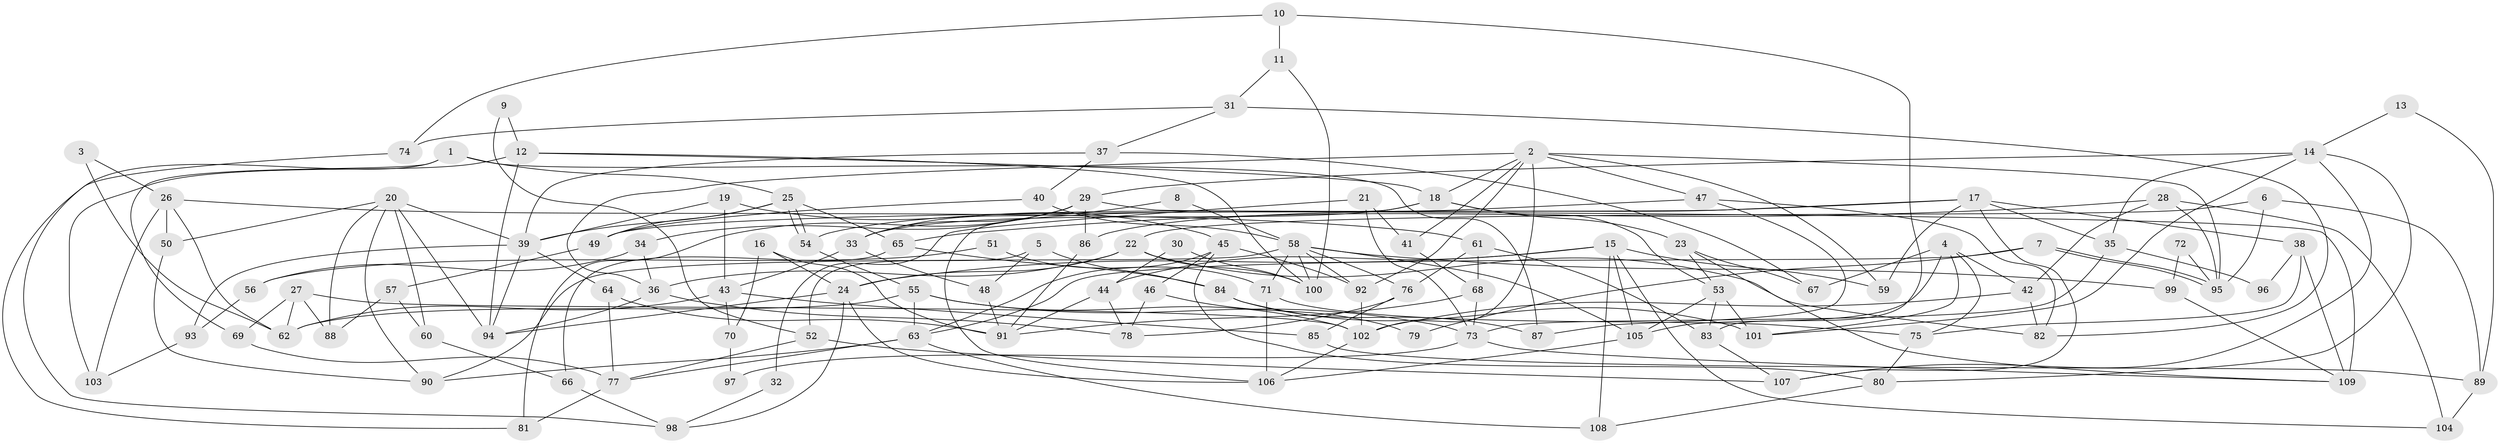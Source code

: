 // coarse degree distribution, {7: 0.04477611940298507, 17: 0.014925373134328358, 6: 0.11940298507462686, 2: 0.08955223880597014, 3: 0.2537313432835821, 5: 0.1791044776119403, 13: 0.014925373134328358, 11: 0.029850746268656716, 8: 0.029850746268656716, 4: 0.22388059701492538}
// Generated by graph-tools (version 1.1) at 2025/50/03/04/25 22:50:50]
// undirected, 109 vertices, 218 edges
graph export_dot {
  node [color=gray90,style=filled];
  1;
  2;
  3;
  4;
  5;
  6;
  7;
  8;
  9;
  10;
  11;
  12;
  13;
  14;
  15;
  16;
  17;
  18;
  19;
  20;
  21;
  22;
  23;
  24;
  25;
  26;
  27;
  28;
  29;
  30;
  31;
  32;
  33;
  34;
  35;
  36;
  37;
  38;
  39;
  40;
  41;
  42;
  43;
  44;
  45;
  46;
  47;
  48;
  49;
  50;
  51;
  52;
  53;
  54;
  55;
  56;
  57;
  58;
  59;
  60;
  61;
  62;
  63;
  64;
  65;
  66;
  67;
  68;
  69;
  70;
  71;
  72;
  73;
  74;
  75;
  76;
  77;
  78;
  79;
  80;
  81;
  82;
  83;
  84;
  85;
  86;
  87;
  88;
  89;
  90;
  91;
  92;
  93;
  94;
  95;
  96;
  97;
  98;
  99;
  100;
  101;
  102;
  103;
  104;
  105;
  106;
  107;
  108;
  109;
  1 -- 25;
  1 -- 87;
  1 -- 69;
  1 -- 81;
  2 -- 102;
  2 -- 18;
  2 -- 36;
  2 -- 41;
  2 -- 47;
  2 -- 59;
  2 -- 92;
  2 -- 95;
  3 -- 26;
  3 -- 62;
  4 -- 101;
  4 -- 105;
  4 -- 42;
  4 -- 67;
  4 -- 75;
  5 -- 52;
  5 -- 48;
  5 -- 84;
  6 -- 95;
  6 -- 22;
  6 -- 89;
  7 -- 63;
  7 -- 95;
  7 -- 95;
  7 -- 79;
  8 -- 33;
  8 -- 58;
  9 -- 12;
  9 -- 52;
  10 -- 83;
  10 -- 74;
  10 -- 11;
  11 -- 100;
  11 -- 31;
  12 -- 100;
  12 -- 94;
  12 -- 18;
  12 -- 103;
  13 -- 89;
  13 -- 14;
  14 -- 107;
  14 -- 29;
  14 -- 35;
  14 -- 80;
  14 -- 101;
  15 -- 104;
  15 -- 105;
  15 -- 24;
  15 -- 44;
  15 -- 59;
  15 -- 108;
  16 -- 91;
  16 -- 24;
  16 -- 70;
  17 -- 35;
  17 -- 59;
  17 -- 38;
  17 -- 49;
  17 -- 86;
  17 -- 107;
  18 -- 106;
  18 -- 23;
  18 -- 33;
  18 -- 53;
  19 -- 45;
  19 -- 39;
  19 -- 43;
  20 -- 94;
  20 -- 90;
  20 -- 39;
  20 -- 50;
  20 -- 60;
  20 -- 88;
  21 -- 73;
  21 -- 41;
  21 -- 32;
  22 -- 82;
  22 -- 24;
  22 -- 36;
  22 -- 100;
  23 -- 53;
  23 -- 67;
  23 -- 109;
  24 -- 94;
  24 -- 98;
  24 -- 106;
  25 -- 39;
  25 -- 54;
  25 -- 54;
  25 -- 49;
  25 -- 65;
  26 -- 62;
  26 -- 50;
  26 -- 61;
  26 -- 103;
  27 -- 69;
  27 -- 62;
  27 -- 88;
  27 -- 102;
  28 -- 42;
  28 -- 95;
  28 -- 65;
  28 -- 104;
  29 -- 109;
  29 -- 86;
  29 -- 33;
  29 -- 34;
  29 -- 81;
  30 -- 100;
  30 -- 44;
  31 -- 37;
  31 -- 74;
  31 -- 82;
  32 -- 98;
  33 -- 43;
  33 -- 48;
  34 -- 36;
  34 -- 56;
  35 -- 73;
  35 -- 96;
  36 -- 78;
  36 -- 94;
  37 -- 40;
  37 -- 67;
  37 -- 39;
  38 -- 75;
  38 -- 96;
  38 -- 109;
  39 -- 64;
  39 -- 93;
  39 -- 94;
  40 -- 49;
  40 -- 58;
  41 -- 68;
  42 -- 102;
  42 -- 82;
  43 -- 62;
  43 -- 70;
  43 -- 85;
  44 -- 78;
  44 -- 91;
  45 -- 63;
  45 -- 80;
  45 -- 46;
  45 -- 92;
  46 -- 78;
  46 -- 79;
  47 -- 82;
  47 -- 54;
  47 -- 87;
  48 -- 91;
  49 -- 57;
  50 -- 90;
  51 -- 56;
  51 -- 71;
  52 -- 107;
  52 -- 77;
  53 -- 101;
  53 -- 83;
  53 -- 105;
  54 -- 55;
  55 -- 102;
  55 -- 62;
  55 -- 63;
  55 -- 73;
  56 -- 93;
  57 -- 88;
  57 -- 60;
  58 -- 92;
  58 -- 105;
  58 -- 71;
  58 -- 76;
  58 -- 90;
  58 -- 99;
  58 -- 100;
  60 -- 66;
  61 -- 68;
  61 -- 76;
  61 -- 83;
  63 -- 108;
  63 -- 77;
  63 -- 90;
  64 -- 77;
  64 -- 91;
  65 -- 66;
  65 -- 84;
  66 -- 98;
  68 -- 91;
  68 -- 73;
  69 -- 77;
  70 -- 97;
  71 -- 106;
  71 -- 75;
  72 -- 99;
  72 -- 95;
  73 -- 109;
  73 -- 97;
  74 -- 98;
  75 -- 80;
  76 -- 78;
  76 -- 85;
  77 -- 81;
  80 -- 108;
  83 -- 107;
  84 -- 87;
  84 -- 101;
  85 -- 89;
  86 -- 91;
  89 -- 104;
  92 -- 102;
  93 -- 103;
  99 -- 109;
  102 -- 106;
  105 -- 106;
}
